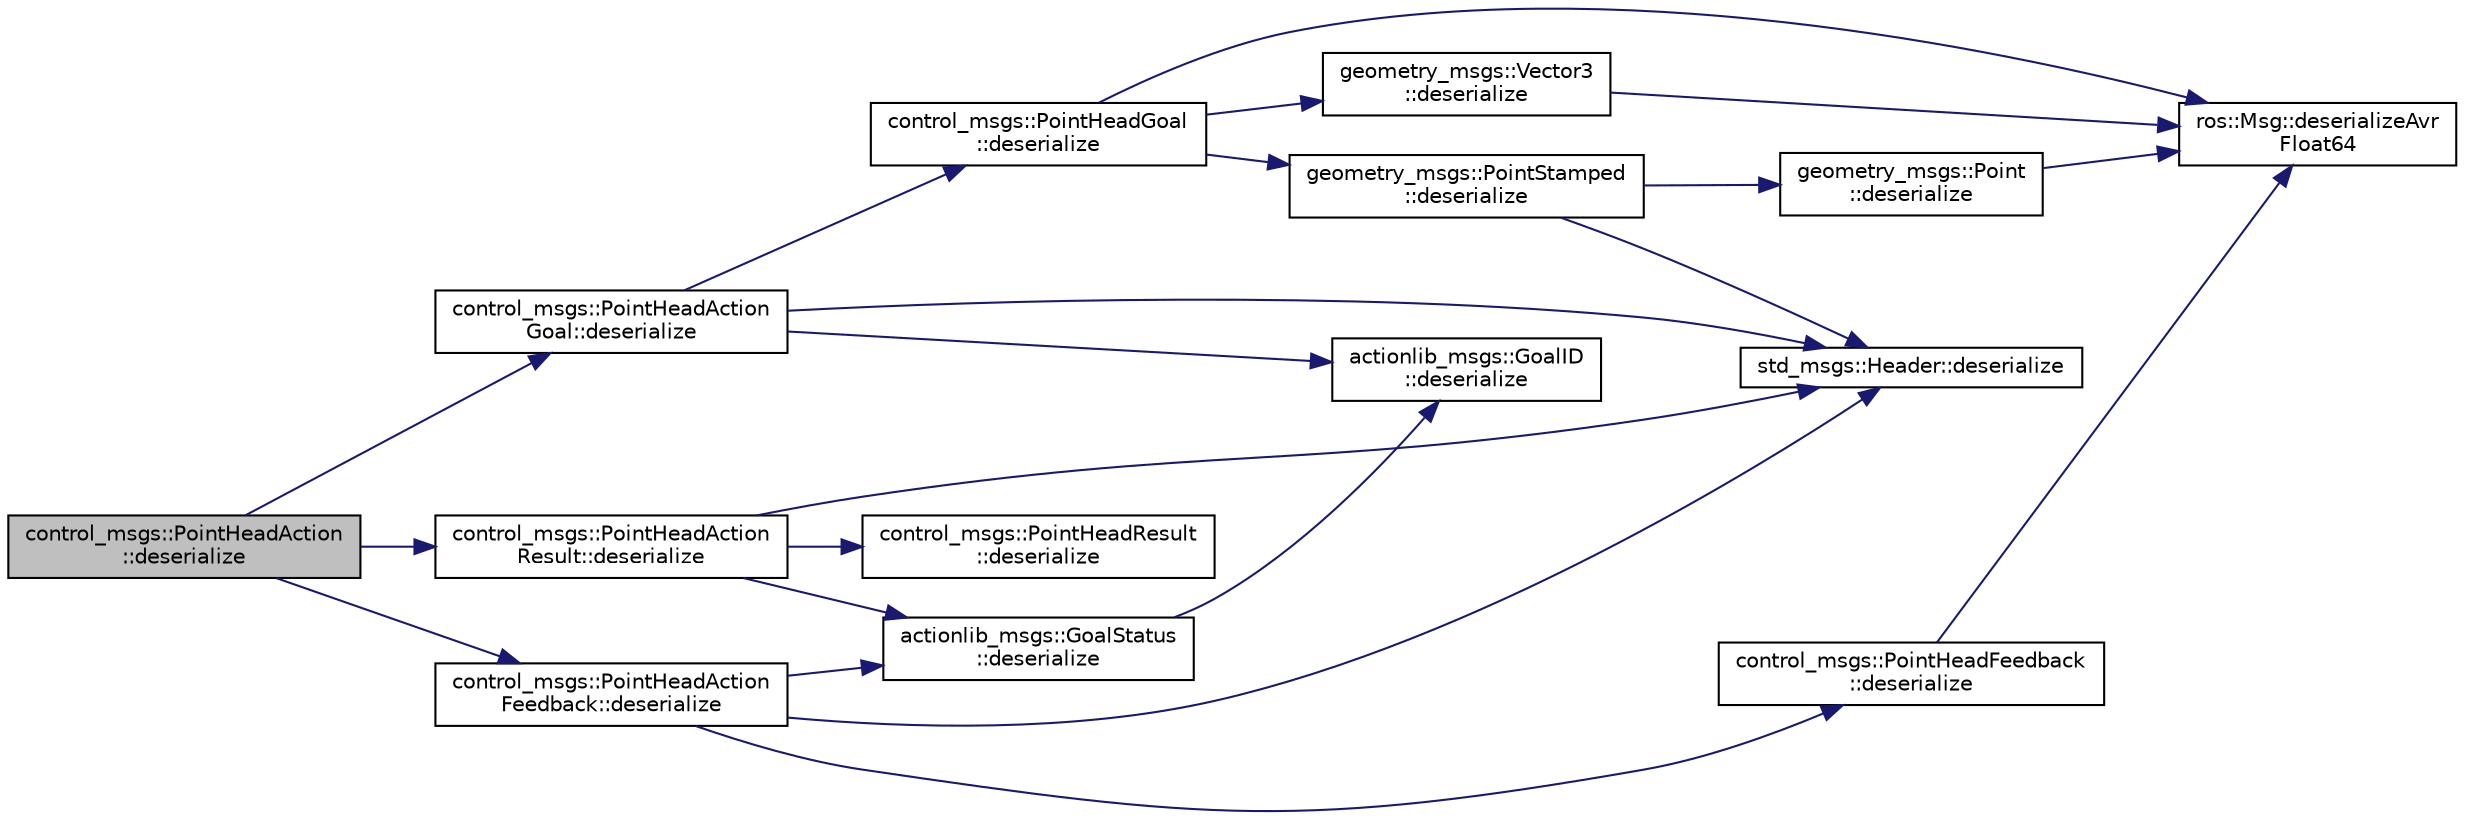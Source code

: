 digraph "control_msgs::PointHeadAction::deserialize"
{
  edge [fontname="Helvetica",fontsize="10",labelfontname="Helvetica",labelfontsize="10"];
  node [fontname="Helvetica",fontsize="10",shape=record];
  rankdir="LR";
  Node1 [label="control_msgs::PointHeadAction\l::deserialize",height=0.2,width=0.4,color="black", fillcolor="grey75", style="filled" fontcolor="black"];
  Node1 -> Node2 [color="midnightblue",fontsize="10",style="solid",fontname="Helvetica"];
  Node2 [label="control_msgs::PointHeadAction\lGoal::deserialize",height=0.2,width=0.4,color="black", fillcolor="white", style="filled",URL="$classcontrol__msgs_1_1_point_head_action_goal.html#a2e4e51cc05ffcfc6f1c256f9592b0c40"];
  Node2 -> Node3 [color="midnightblue",fontsize="10",style="solid",fontname="Helvetica"];
  Node3 [label="std_msgs::Header::deserialize",height=0.2,width=0.4,color="black", fillcolor="white", style="filled",URL="$classstd__msgs_1_1_header.html#a077354cf11d752b6f4fc7c437ec29ac2"];
  Node2 -> Node4 [color="midnightblue",fontsize="10",style="solid",fontname="Helvetica"];
  Node4 [label="actionlib_msgs::GoalID\l::deserialize",height=0.2,width=0.4,color="black", fillcolor="white", style="filled",URL="$classactionlib__msgs_1_1_goal_i_d.html#a34c08058b4c88f0e723307611d57d838"];
  Node2 -> Node5 [color="midnightblue",fontsize="10",style="solid",fontname="Helvetica"];
  Node5 [label="control_msgs::PointHeadGoal\l::deserialize",height=0.2,width=0.4,color="black", fillcolor="white", style="filled",URL="$classcontrol__msgs_1_1_point_head_goal.html#a39c8166ae205a3c58d763a713ea2a8be"];
  Node5 -> Node6 [color="midnightblue",fontsize="10",style="solid",fontname="Helvetica"];
  Node6 [label="geometry_msgs::PointStamped\l::deserialize",height=0.2,width=0.4,color="black", fillcolor="white", style="filled",URL="$classgeometry__msgs_1_1_point_stamped.html#a587aa4641c421bda20b85597b0abe856"];
  Node6 -> Node3 [color="midnightblue",fontsize="10",style="solid",fontname="Helvetica"];
  Node6 -> Node7 [color="midnightblue",fontsize="10",style="solid",fontname="Helvetica"];
  Node7 [label="geometry_msgs::Point\l::deserialize",height=0.2,width=0.4,color="black", fillcolor="white", style="filled",URL="$classgeometry__msgs_1_1_point.html#a29b8448415203bbc983901c4e40df3cc"];
  Node7 -> Node8 [color="midnightblue",fontsize="10",style="solid",fontname="Helvetica"];
  Node8 [label="ros::Msg::deserializeAvr\lFloat64",height=0.2,width=0.4,color="black", fillcolor="white", style="filled",URL="$classros_1_1_msg.html#a8494fc1e864aa11612757ba107792b11",tooltip="This tricky function handles demoting a 64bit double to a 32bit float, so that AVR can understand mes..."];
  Node5 -> Node9 [color="midnightblue",fontsize="10",style="solid",fontname="Helvetica"];
  Node9 [label="geometry_msgs::Vector3\l::deserialize",height=0.2,width=0.4,color="black", fillcolor="white", style="filled",URL="$classgeometry__msgs_1_1_vector3.html#aae9cb57e6b7550f30d193a1c298f9631"];
  Node9 -> Node8 [color="midnightblue",fontsize="10",style="solid",fontname="Helvetica"];
  Node5 -> Node8 [color="midnightblue",fontsize="10",style="solid",fontname="Helvetica"];
  Node1 -> Node10 [color="midnightblue",fontsize="10",style="solid",fontname="Helvetica"];
  Node10 [label="control_msgs::PointHeadAction\lResult::deserialize",height=0.2,width=0.4,color="black", fillcolor="white", style="filled",URL="$classcontrol__msgs_1_1_point_head_action_result.html#a1dc96a562c365b9bf8386851d6a40933"];
  Node10 -> Node3 [color="midnightblue",fontsize="10",style="solid",fontname="Helvetica"];
  Node10 -> Node11 [color="midnightblue",fontsize="10",style="solid",fontname="Helvetica"];
  Node11 [label="actionlib_msgs::GoalStatus\l::deserialize",height=0.2,width=0.4,color="black", fillcolor="white", style="filled",URL="$classactionlib__msgs_1_1_goal_status.html#aa8f8d2d456fd3dca1f6a801679bf895d"];
  Node11 -> Node4 [color="midnightblue",fontsize="10",style="solid",fontname="Helvetica"];
  Node10 -> Node12 [color="midnightblue",fontsize="10",style="solid",fontname="Helvetica"];
  Node12 [label="control_msgs::PointHeadResult\l::deserialize",height=0.2,width=0.4,color="black", fillcolor="white", style="filled",URL="$classcontrol__msgs_1_1_point_head_result.html#a45e4838b5f987011305cc27f20110167"];
  Node1 -> Node13 [color="midnightblue",fontsize="10",style="solid",fontname="Helvetica"];
  Node13 [label="control_msgs::PointHeadAction\lFeedback::deserialize",height=0.2,width=0.4,color="black", fillcolor="white", style="filled",URL="$classcontrol__msgs_1_1_point_head_action_feedback.html#a3a180c2b524046f1881498038d0bf276"];
  Node13 -> Node3 [color="midnightblue",fontsize="10",style="solid",fontname="Helvetica"];
  Node13 -> Node11 [color="midnightblue",fontsize="10",style="solid",fontname="Helvetica"];
  Node13 -> Node14 [color="midnightblue",fontsize="10",style="solid",fontname="Helvetica"];
  Node14 [label="control_msgs::PointHeadFeedback\l::deserialize",height=0.2,width=0.4,color="black", fillcolor="white", style="filled",URL="$classcontrol__msgs_1_1_point_head_feedback.html#a42e6f38fe72624781af69dea970e2616"];
  Node14 -> Node8 [color="midnightblue",fontsize="10",style="solid",fontname="Helvetica"];
}
